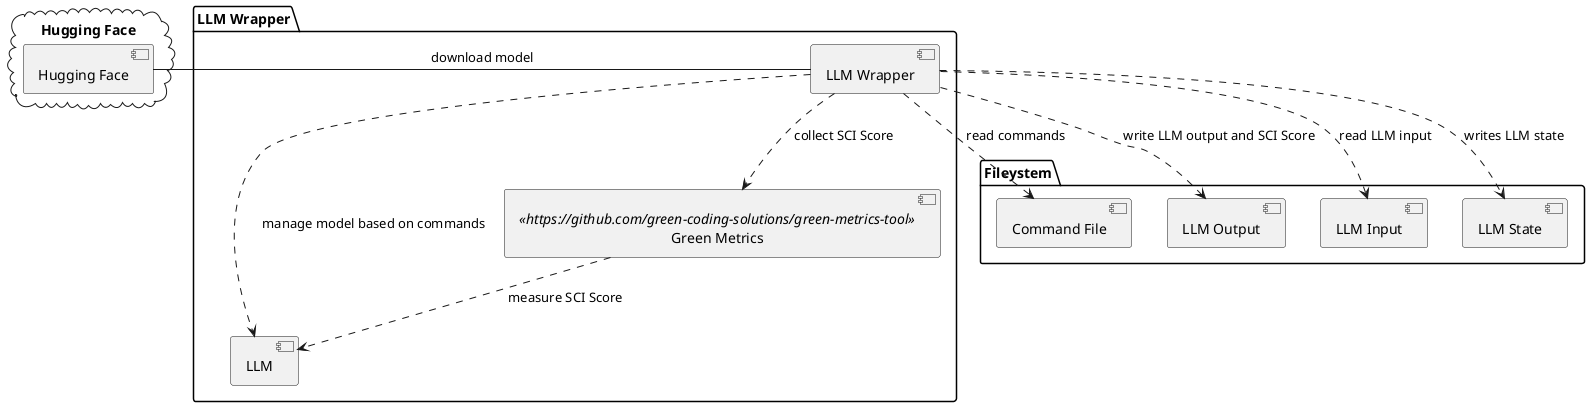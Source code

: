 @startuml overview


cloud "Hugging Face" as HFC {
    component "Hugging Face" as HF
}



package "Fileystem" as FS {
    component "Command File" as CF
    component "LLM Output" as LLMOUT
    component "LLM Input" as LLMI
    component "LLM State" as LLMSTATE
}
package "LLM Wrapper" {
    
    component "LLM Wrapper" as LLMW 
    component "LLM" as LLM
    component "Green Metrics" as GM <<https://github.com/green-coding-solutions/green-metrics-tool>>
}



[LLMW] -left- [HF]: "download model"
[LLMW] ..> [LLM]: "manage model based on commands"
[LLMW] ..> [CF]: "read commands"
[LLMW] ..> [LLMOUT]: "write LLM output and SCI Score"
[LLMW] ..> [LLMI]: "read LLM input"
[LLMW] ..> [LLMSTATE]: "writes LLM state"
[GM] ..> [LLM]: "measure SCI Score"
[LLMW] ..> [GM]: "collect SCI Score"


@enduml
